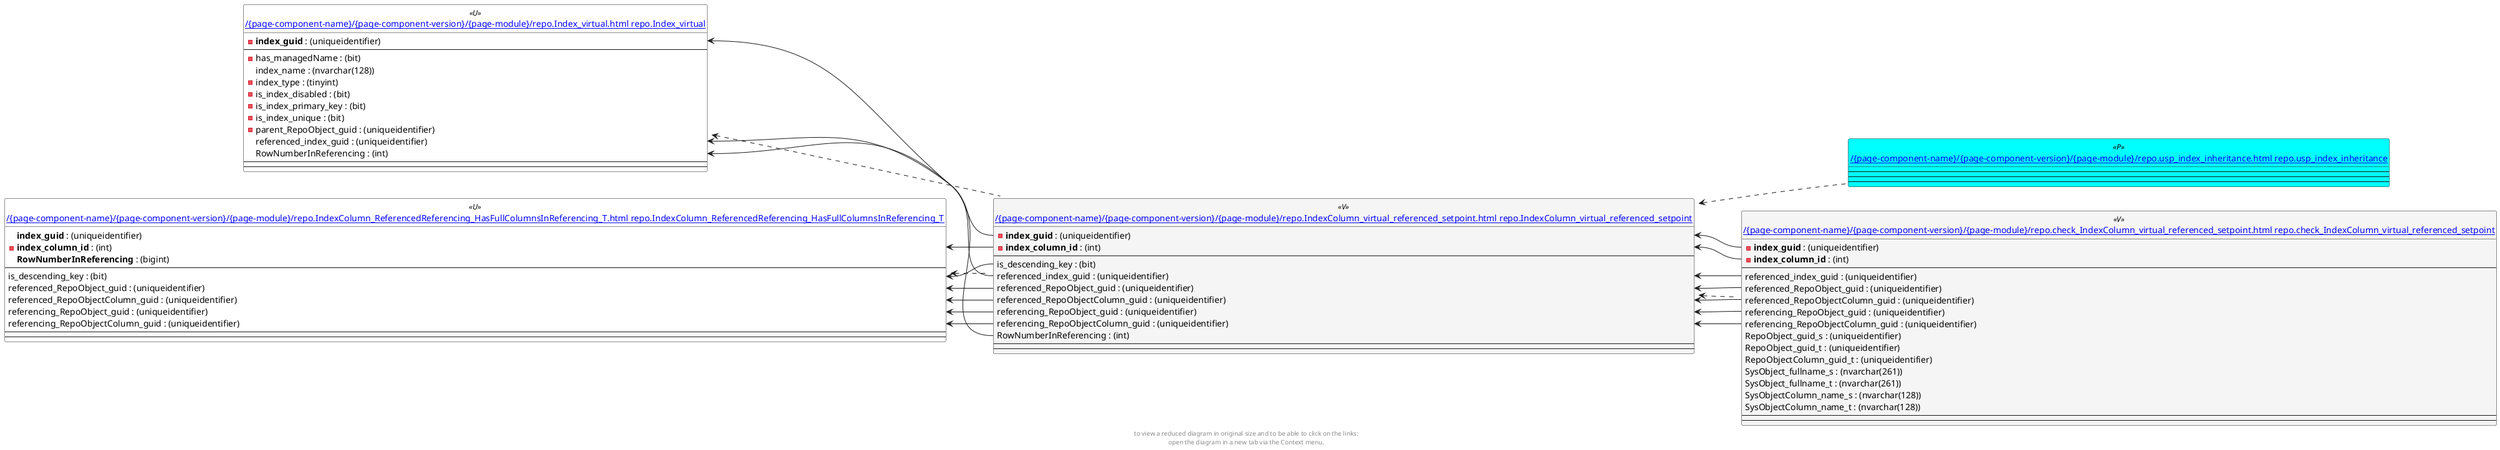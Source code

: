 @startuml
left to right direction
'top to bottom direction
hide circle
'avoide "." issues:
set namespaceSeparator none


skinparam class {
  BackgroundColor White
  BackgroundColor<<FN>> Yellow
  BackgroundColor<<FS>> Yellow
  BackgroundColor<<FT>> LightGray
  BackgroundColor<<IF>> Yellow
  BackgroundColor<<IS>> Yellow
  BackgroundColor<<P>> Aqua
  BackgroundColor<<PC>> Aqua
  BackgroundColor<<SN>> Yellow
  BackgroundColor<<SO>> SlateBlue
  BackgroundColor<<TF>> LightGray
  BackgroundColor<<TR>> Tomato
  BackgroundColor<<U>> White
  BackgroundColor<<V>> WhiteSmoke
  BackgroundColor<<X>> Aqua
}


entity "[[{site-url}/{page-component-name}/{page-component-version}/{page-module}/repo.check_IndexColumn_virtual_referenced_setpoint.html repo.check_IndexColumn_virtual_referenced_setpoint]]" as repo.check_IndexColumn_virtual_referenced_setpoint << V >> {
  - **index_guid** : (uniqueidentifier)
  - **index_column_id** : (int)
  --
  referenced_index_guid : (uniqueidentifier)
  referenced_RepoObject_guid : (uniqueidentifier)
  referenced_RepoObjectColumn_guid : (uniqueidentifier)
  referencing_RepoObject_guid : (uniqueidentifier)
  referencing_RepoObjectColumn_guid : (uniqueidentifier)
  RepoObject_guid_s : (uniqueidentifier)
  RepoObject_guid_t : (uniqueidentifier)
  RepoObjectColumn_guid_t : (uniqueidentifier)
  SysObject_fullname_s : (nvarchar(261))
  SysObject_fullname_t : (nvarchar(261))
  SysObjectColumn_name_s : (nvarchar(128))
  SysObjectColumn_name_t : (nvarchar(128))
  --
  --
}

entity "[[{site-url}/{page-component-name}/{page-component-version}/{page-module}/repo.Index_virtual.html repo.Index_virtual]]" as repo.Index_virtual << U >> {
  - **index_guid** : (uniqueidentifier)
  --
  - has_managedName : (bit)
  index_name : (nvarchar(128))
  - index_type : (tinyint)
  - is_index_disabled : (bit)
  - is_index_primary_key : (bit)
  - is_index_unique : (bit)
  - parent_RepoObject_guid : (uniqueidentifier)
  referenced_index_guid : (uniqueidentifier)
  RowNumberInReferencing : (int)
  --
  --
}

entity "[[{site-url}/{page-component-name}/{page-component-version}/{page-module}/repo.IndexColumn_ReferencedReferencing_HasFullColumnsInReferencing_T.html repo.IndexColumn_ReferencedReferencing_HasFullColumnsInReferencing_T]]" as repo.IndexColumn_ReferencedReferencing_HasFullColumnsInReferencing_T << U >> {
  **index_guid** : (uniqueidentifier)
  - **index_column_id** : (int)
  **RowNumberInReferencing** : (bigint)
  --
  is_descending_key : (bit)
  referenced_RepoObject_guid : (uniqueidentifier)
  referenced_RepoObjectColumn_guid : (uniqueidentifier)
  referencing_RepoObject_guid : (uniqueidentifier)
  referencing_RepoObjectColumn_guid : (uniqueidentifier)
  --
  --
}

entity "[[{site-url}/{page-component-name}/{page-component-version}/{page-module}/repo.IndexColumn_virtual_referenced_setpoint.html repo.IndexColumn_virtual_referenced_setpoint]]" as repo.IndexColumn_virtual_referenced_setpoint << V >> {
  - **index_guid** : (uniqueidentifier)
  - **index_column_id** : (int)
  --
  is_descending_key : (bit)
  referenced_index_guid : (uniqueidentifier)
  referenced_RepoObject_guid : (uniqueidentifier)
  referenced_RepoObjectColumn_guid : (uniqueidentifier)
  referencing_RepoObject_guid : (uniqueidentifier)
  referencing_RepoObjectColumn_guid : (uniqueidentifier)
  RowNumberInReferencing : (int)
  --
  --
}

entity "[[{site-url}/{page-component-name}/{page-component-version}/{page-module}/repo.usp_index_inheritance.html repo.usp_index_inheritance]]" as repo.usp_index_inheritance << P >> {
  --
  --
  --
}

repo.Index_virtual <.. repo.IndexColumn_virtual_referenced_setpoint
repo.IndexColumn_ReferencedReferencing_HasFullColumnsInReferencing_T <.. repo.IndexColumn_virtual_referenced_setpoint
repo.IndexColumn_virtual_referenced_setpoint <.. repo.check_IndexColumn_virtual_referenced_setpoint
repo.IndexColumn_virtual_referenced_setpoint <.. repo.usp_index_inheritance
repo.Index_virtual::index_guid <-- repo.IndexColumn_virtual_referenced_setpoint::index_guid
repo.Index_virtual::referenced_index_guid <-- repo.IndexColumn_virtual_referenced_setpoint::referenced_index_guid
repo.Index_virtual::RowNumberInReferencing <-- repo.IndexColumn_virtual_referenced_setpoint::RowNumberInReferencing
repo.IndexColumn_ReferencedReferencing_HasFullColumnsInReferencing_T::index_column_id <-- repo.IndexColumn_virtual_referenced_setpoint::index_column_id
repo.IndexColumn_ReferencedReferencing_HasFullColumnsInReferencing_T::is_descending_key <-- repo.IndexColumn_virtual_referenced_setpoint::is_descending_key
repo.IndexColumn_ReferencedReferencing_HasFullColumnsInReferencing_T::referenced_RepoObject_guid <-- repo.IndexColumn_virtual_referenced_setpoint::referenced_RepoObject_guid
repo.IndexColumn_ReferencedReferencing_HasFullColumnsInReferencing_T::referenced_RepoObjectColumn_guid <-- repo.IndexColumn_virtual_referenced_setpoint::referenced_RepoObjectColumn_guid
repo.IndexColumn_ReferencedReferencing_HasFullColumnsInReferencing_T::referencing_RepoObject_guid <-- repo.IndexColumn_virtual_referenced_setpoint::referencing_RepoObject_guid
repo.IndexColumn_ReferencedReferencing_HasFullColumnsInReferencing_T::referencing_RepoObjectColumn_guid <-- repo.IndexColumn_virtual_referenced_setpoint::referencing_RepoObjectColumn_guid
repo.IndexColumn_virtual_referenced_setpoint::index_column_id <-- repo.check_IndexColumn_virtual_referenced_setpoint::index_column_id
repo.IndexColumn_virtual_referenced_setpoint::index_guid <-- repo.check_IndexColumn_virtual_referenced_setpoint::index_guid
repo.IndexColumn_virtual_referenced_setpoint::referenced_index_guid <-- repo.check_IndexColumn_virtual_referenced_setpoint::referenced_index_guid
repo.IndexColumn_virtual_referenced_setpoint::referenced_RepoObject_guid <-- repo.check_IndexColumn_virtual_referenced_setpoint::referenced_RepoObject_guid
repo.IndexColumn_virtual_referenced_setpoint::referenced_RepoObjectColumn_guid <-- repo.check_IndexColumn_virtual_referenced_setpoint::referenced_RepoObjectColumn_guid
repo.IndexColumn_virtual_referenced_setpoint::referencing_RepoObject_guid <-- repo.check_IndexColumn_virtual_referenced_setpoint::referencing_RepoObject_guid
repo.IndexColumn_virtual_referenced_setpoint::referencing_RepoObjectColumn_guid <-- repo.check_IndexColumn_virtual_referenced_setpoint::referencing_RepoObjectColumn_guid
footer
to view a reduced diagram in original size and to be able to click on the links:
open the diagram in a new tab via the Context menu.
end footer

@enduml

